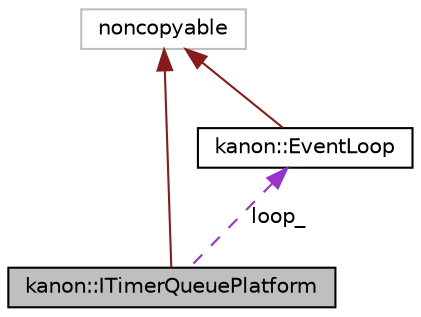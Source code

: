 digraph "kanon::ITimerQueuePlatform"
{
 // INTERACTIVE_SVG=YES
 // LATEX_PDF_SIZE
  bgcolor="transparent";
  edge [fontname="Helvetica",fontsize="10",labelfontname="Helvetica",labelfontsize="10"];
  node [fontname="Helvetica",fontsize="10",shape=record];
  Node1 [label="kanon::ITimerQueuePlatform",height=0.2,width=0.4,color="black", fillcolor="grey75", style="filled", fontcolor="black",tooltip="A FIFO data structure that manage timers."];
  Node2 -> Node1 [dir="back",color="firebrick4",fontsize="10",style="solid",fontname="Helvetica"];
  Node2 [label="noncopyable",height=0.2,width=0.4,color="grey75",tooltip=" "];
  Node3 -> Node1 [dir="back",color="darkorchid3",fontsize="10",style="dashed",label=" loop_" ,fontname="Helvetica"];
  Node3 [label="kanon::EventLoop",height=0.2,width=0.4,color="black",URL="$classkanon_1_1EventLoop.html",tooltip="A loop that process various events."];
  Node2 -> Node3 [dir="back",color="firebrick4",fontsize="10",style="solid",fontname="Helvetica"];
}
